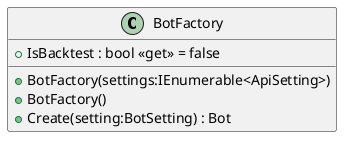 @startuml
class BotFactory {
    + IsBacktest : bool <<get>> = false
    + BotFactory(settings:IEnumerable<ApiSetting>)
    + BotFactory()
    + Create(setting:BotSetting) : Bot
}
@enduml
